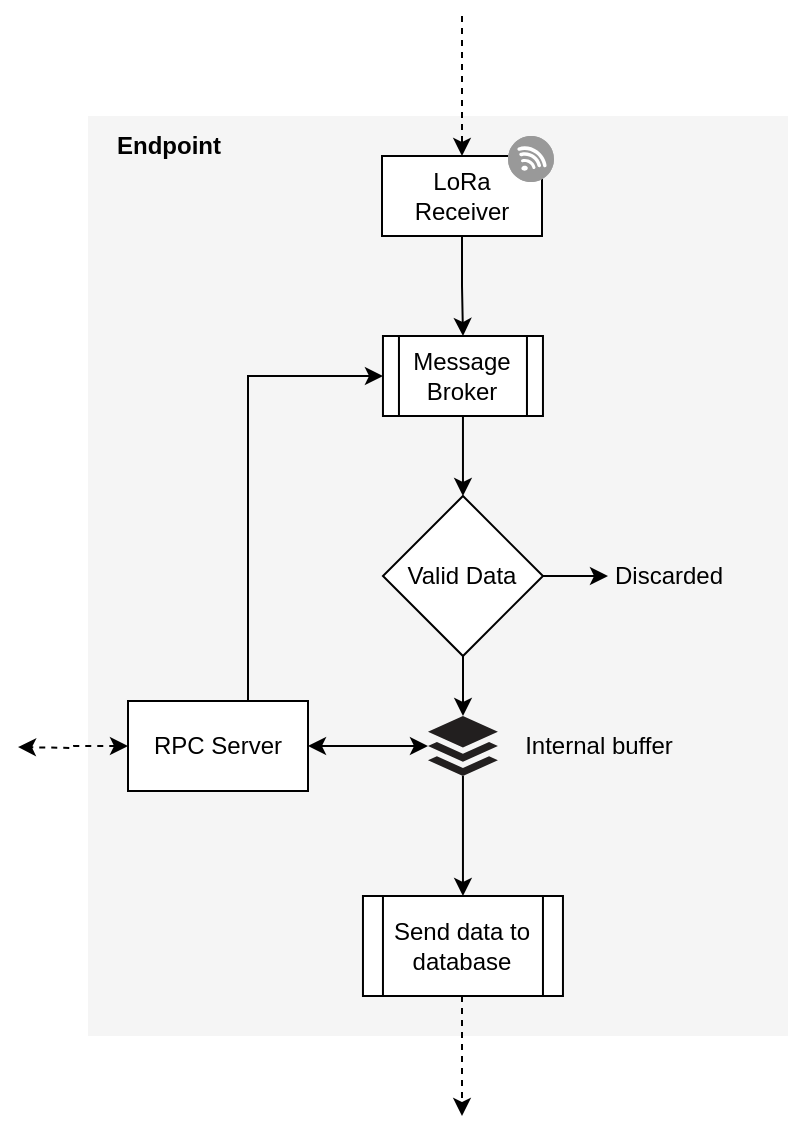 <mxfile version="20.5.1" type="github" pages="2">
  <diagram id="kPv2ZCrNmK9g4RDNrexQ" name="Endpoint">
    <mxGraphModel dx="650" dy="606" grid="1" gridSize="10" guides="1" tooltips="1" connect="1" arrows="1" fold="1" page="1" pageScale="1" pageWidth="850" pageHeight="1100" math="0" shadow="0">
      <root>
        <mxCell id="0" />
        <mxCell id="1" parent="0" />
        <mxCell id="0R88gVM24oqtI-oN93ZO-21" value="" style="rounded=0;whiteSpace=wrap;html=1;fillColor=#f5f5f5;fontColor=#333333;strokeColor=none;" vertex="1" parent="1">
          <mxGeometry x="140" y="70" width="350" height="460" as="geometry" />
        </mxCell>
        <mxCell id="0R88gVM24oqtI-oN93ZO-10" style="edgeStyle=orthogonalEdgeStyle;rounded=0;orthogonalLoop=1;jettySize=auto;html=1;" edge="1" parent="1" source="0R88gVM24oqtI-oN93ZO-2" target="0R88gVM24oqtI-oN93ZO-9">
          <mxGeometry relative="1" as="geometry" />
        </mxCell>
        <mxCell id="0R88gVM24oqtI-oN93ZO-14" value="" style="edgeStyle=orthogonalEdgeStyle;rounded=0;orthogonalLoop=1;jettySize=auto;html=1;startArrow=classic;startFill=1;" edge="1" parent="1" source="0R88gVM24oqtI-oN93ZO-2" target="0R88gVM24oqtI-oN93ZO-13">
          <mxGeometry relative="1" as="geometry" />
        </mxCell>
        <mxCell id="0R88gVM24oqtI-oN93ZO-2" value="" style="dashed=0;outlineConnect=0;html=1;align=center;labelPosition=center;verticalLabelPosition=bottom;verticalAlign=top;shape=mxgraph.weblogos.buffer;fillColor=#221F1F;strokeColor=none" vertex="1" parent="1">
          <mxGeometry x="309.99" y="370" width="34.97" height="30" as="geometry" />
        </mxCell>
        <mxCell id="0R88gVM24oqtI-oN93ZO-15" style="edgeStyle=orthogonalEdgeStyle;rounded=0;orthogonalLoop=1;jettySize=auto;html=1;startArrow=none;startFill=0;" edge="1" parent="1" source="0R88gVM24oqtI-oN93ZO-5" target="0R88gVM24oqtI-oN93ZO-6">
          <mxGeometry relative="1" as="geometry" />
        </mxCell>
        <mxCell id="0R88gVM24oqtI-oN93ZO-5" value="Message Broker" style="shape=process;whiteSpace=wrap;html=1;backgroundOutline=1;" vertex="1" parent="1">
          <mxGeometry x="287.48" y="180" width="80" height="40" as="geometry" />
        </mxCell>
        <mxCell id="0R88gVM24oqtI-oN93ZO-7" style="edgeStyle=orthogonalEdgeStyle;rounded=0;orthogonalLoop=1;jettySize=auto;html=1;" edge="1" parent="1" source="0R88gVM24oqtI-oN93ZO-6" target="0R88gVM24oqtI-oN93ZO-2">
          <mxGeometry relative="1" as="geometry" />
        </mxCell>
        <mxCell id="0R88gVM24oqtI-oN93ZO-18" style="edgeStyle=orthogonalEdgeStyle;rounded=0;orthogonalLoop=1;jettySize=auto;html=1;startArrow=none;startFill=0;" edge="1" parent="1" source="0R88gVM24oqtI-oN93ZO-6">
          <mxGeometry relative="1" as="geometry">
            <mxPoint x="400" y="300.0" as="targetPoint" />
          </mxGeometry>
        </mxCell>
        <mxCell id="0R88gVM24oqtI-oN93ZO-6" value="Valid Data" style="rhombus;whiteSpace=wrap;html=1;" vertex="1" parent="1">
          <mxGeometry x="287.48" y="260" width="80" height="80" as="geometry" />
        </mxCell>
        <mxCell id="0R88gVM24oqtI-oN93ZO-8" value="Internal buffer" style="text;html=1;align=center;verticalAlign=middle;resizable=0;points=[];autosize=1;strokeColor=none;fillColor=none;" vertex="1" parent="1">
          <mxGeometry x="344.96" y="370" width="100" height="30" as="geometry" />
        </mxCell>
        <mxCell id="0R88gVM24oqtI-oN93ZO-25" style="edgeStyle=orthogonalEdgeStyle;rounded=0;orthogonalLoop=1;jettySize=auto;html=1;dashed=1;startArrow=none;startFill=0;" edge="1" parent="1" source="0R88gVM24oqtI-oN93ZO-9">
          <mxGeometry relative="1" as="geometry">
            <mxPoint x="327" y="570" as="targetPoint" />
          </mxGeometry>
        </mxCell>
        <mxCell id="0R88gVM24oqtI-oN93ZO-9" value="Send data to database" style="shape=process;whiteSpace=wrap;html=1;backgroundOutline=1;" vertex="1" parent="1">
          <mxGeometry x="277.48" y="460" width="100" height="50" as="geometry" />
        </mxCell>
        <mxCell id="0R88gVM24oqtI-oN93ZO-26" style="edgeStyle=orthogonalEdgeStyle;rounded=0;orthogonalLoop=1;jettySize=auto;html=1;entryX=0;entryY=0.5;entryDx=0;entryDy=0;startArrow=none;startFill=0;" edge="1" parent="1" source="0R88gVM24oqtI-oN93ZO-13" target="0R88gVM24oqtI-oN93ZO-5">
          <mxGeometry relative="1" as="geometry">
            <Array as="points">
              <mxPoint x="220" y="200" />
            </Array>
          </mxGeometry>
        </mxCell>
        <mxCell id="0R88gVM24oqtI-oN93ZO-30" style="edgeStyle=orthogonalEdgeStyle;rounded=0;orthogonalLoop=1;jettySize=auto;html=1;dashed=1;startArrow=classic;startFill=1;" edge="1" parent="1" source="0R88gVM24oqtI-oN93ZO-13">
          <mxGeometry relative="1" as="geometry">
            <mxPoint x="105" y="385.5" as="targetPoint" />
          </mxGeometry>
        </mxCell>
        <mxCell id="0R88gVM24oqtI-oN93ZO-13" value="RPC Server" style="rounded=0;whiteSpace=wrap;html=1;" vertex="1" parent="1">
          <mxGeometry x="160" y="362.5" width="90" height="45" as="geometry" />
        </mxCell>
        <mxCell id="0R88gVM24oqtI-oN93ZO-16" value="" style="group" vertex="1" connectable="0" parent="1">
          <mxGeometry x="287" y="80" width="86" height="50" as="geometry" />
        </mxCell>
        <mxCell id="0R88gVM24oqtI-oN93ZO-3" value="LoRa Receiver" style="rounded=0;whiteSpace=wrap;html=1;" vertex="1" parent="0R88gVM24oqtI-oN93ZO-16">
          <mxGeometry y="10" width="80" height="40" as="geometry" />
        </mxCell>
        <mxCell id="0R88gVM24oqtI-oN93ZO-4" value="" style="fillColor=#999999;verticalLabelPosition=bottom;sketch=0;html=1;strokeColor=#ffffff;verticalAlign=top;align=center;points=[[0.145,0.145,0],[0.5,0,0],[0.855,0.145,0],[1,0.5,0],[0.855,0.855,0],[0.5,1,0],[0.145,0.855,0],[0,0.5,0]];pointerEvents=1;shape=mxgraph.cisco_safe.compositeIcon;bgIcon=ellipse;resIcon=mxgraph.cisco_safe.capability.wireless_connection;" vertex="1" parent="0R88gVM24oqtI-oN93ZO-16">
          <mxGeometry x="63" width="23" height="23" as="geometry" />
        </mxCell>
        <mxCell id="0R88gVM24oqtI-oN93ZO-19" value="Discarded" style="text;html=1;align=center;verticalAlign=middle;resizable=0;points=[];autosize=1;strokeColor=none;fillColor=none;" vertex="1" parent="1">
          <mxGeometry x="390" y="285" width="80" height="30" as="geometry" />
        </mxCell>
        <mxCell id="0R88gVM24oqtI-oN93ZO-20" style="edgeStyle=orthogonalEdgeStyle;rounded=0;orthogonalLoop=1;jettySize=auto;html=1;startArrow=none;startFill=0;" edge="1" parent="1" source="0R88gVM24oqtI-oN93ZO-3" target="0R88gVM24oqtI-oN93ZO-5">
          <mxGeometry relative="1" as="geometry" />
        </mxCell>
        <mxCell id="0R88gVM24oqtI-oN93ZO-22" value="" style="endArrow=classic;html=1;rounded=0;entryX=0.5;entryY=0;entryDx=0;entryDy=0;dashed=1;" edge="1" parent="1" target="0R88gVM24oqtI-oN93ZO-3">
          <mxGeometry width="50" height="50" relative="1" as="geometry">
            <mxPoint x="327" y="20" as="sourcePoint" />
            <mxPoint x="344.96" y="-10" as="targetPoint" />
          </mxGeometry>
        </mxCell>
        <mxCell id="0R88gVM24oqtI-oN93ZO-23" value="Endpoint" style="text;html=1;align=center;verticalAlign=middle;resizable=0;points=[];autosize=1;strokeColor=none;fillColor=none;fontStyle=1" vertex="1" parent="1">
          <mxGeometry x="140" y="70" width="80" height="30" as="geometry" />
        </mxCell>
      </root>
    </mxGraphModel>
  </diagram>
  <diagram id="izEz7GPacbCtiyYW09jS" name="Client">
    <mxGraphModel dx="780" dy="727" grid="1" gridSize="10" guides="1" tooltips="1" connect="1" arrows="1" fold="1" page="1" pageScale="1" pageWidth="850" pageHeight="1100" math="0" shadow="0">
      <root>
        <mxCell id="0" />
        <mxCell id="1" parent="0" />
        <mxCell id="Vv6CEWKHVlwLU2725cTH-1" value="" style="rounded=0;whiteSpace=wrap;html=1;fillColor=#f5f5f5;fontColor=#333333;strokeColor=none;" vertex="1" parent="1">
          <mxGeometry x="140" y="70" width="350" height="460" as="geometry" />
        </mxCell>
        <mxCell id="Vv6CEWKHVlwLU2725cTH-2" value="Client" style="text;html=1;align=center;verticalAlign=middle;resizable=0;points=[];autosize=1;strokeColor=none;fillColor=none;fontStyle=1" vertex="1" parent="1">
          <mxGeometry x="150" y="70" width="60" height="30" as="geometry" />
        </mxCell>
      </root>
    </mxGraphModel>
  </diagram>
</mxfile>
